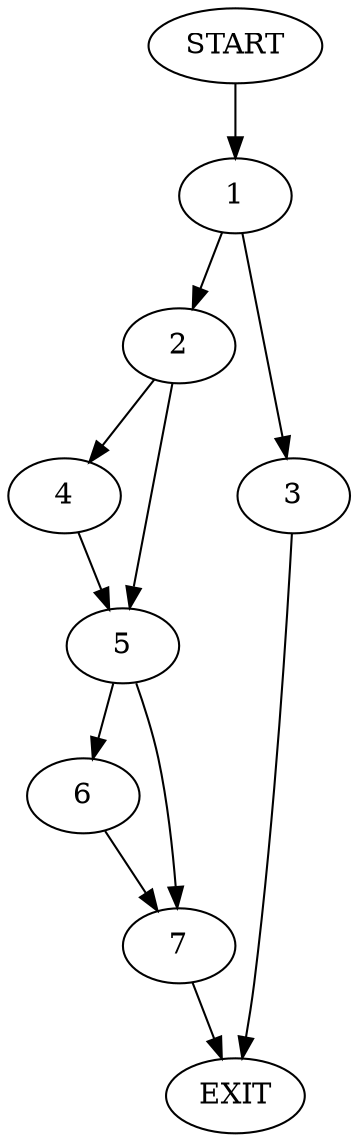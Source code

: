digraph {
0 [label="START"]
8 [label="EXIT"]
0 -> 1
1 -> 2
1 -> 3
2 -> 4
2 -> 5
3 -> 8
4 -> 5
5 -> 6
5 -> 7
7 -> 8
6 -> 7
}
